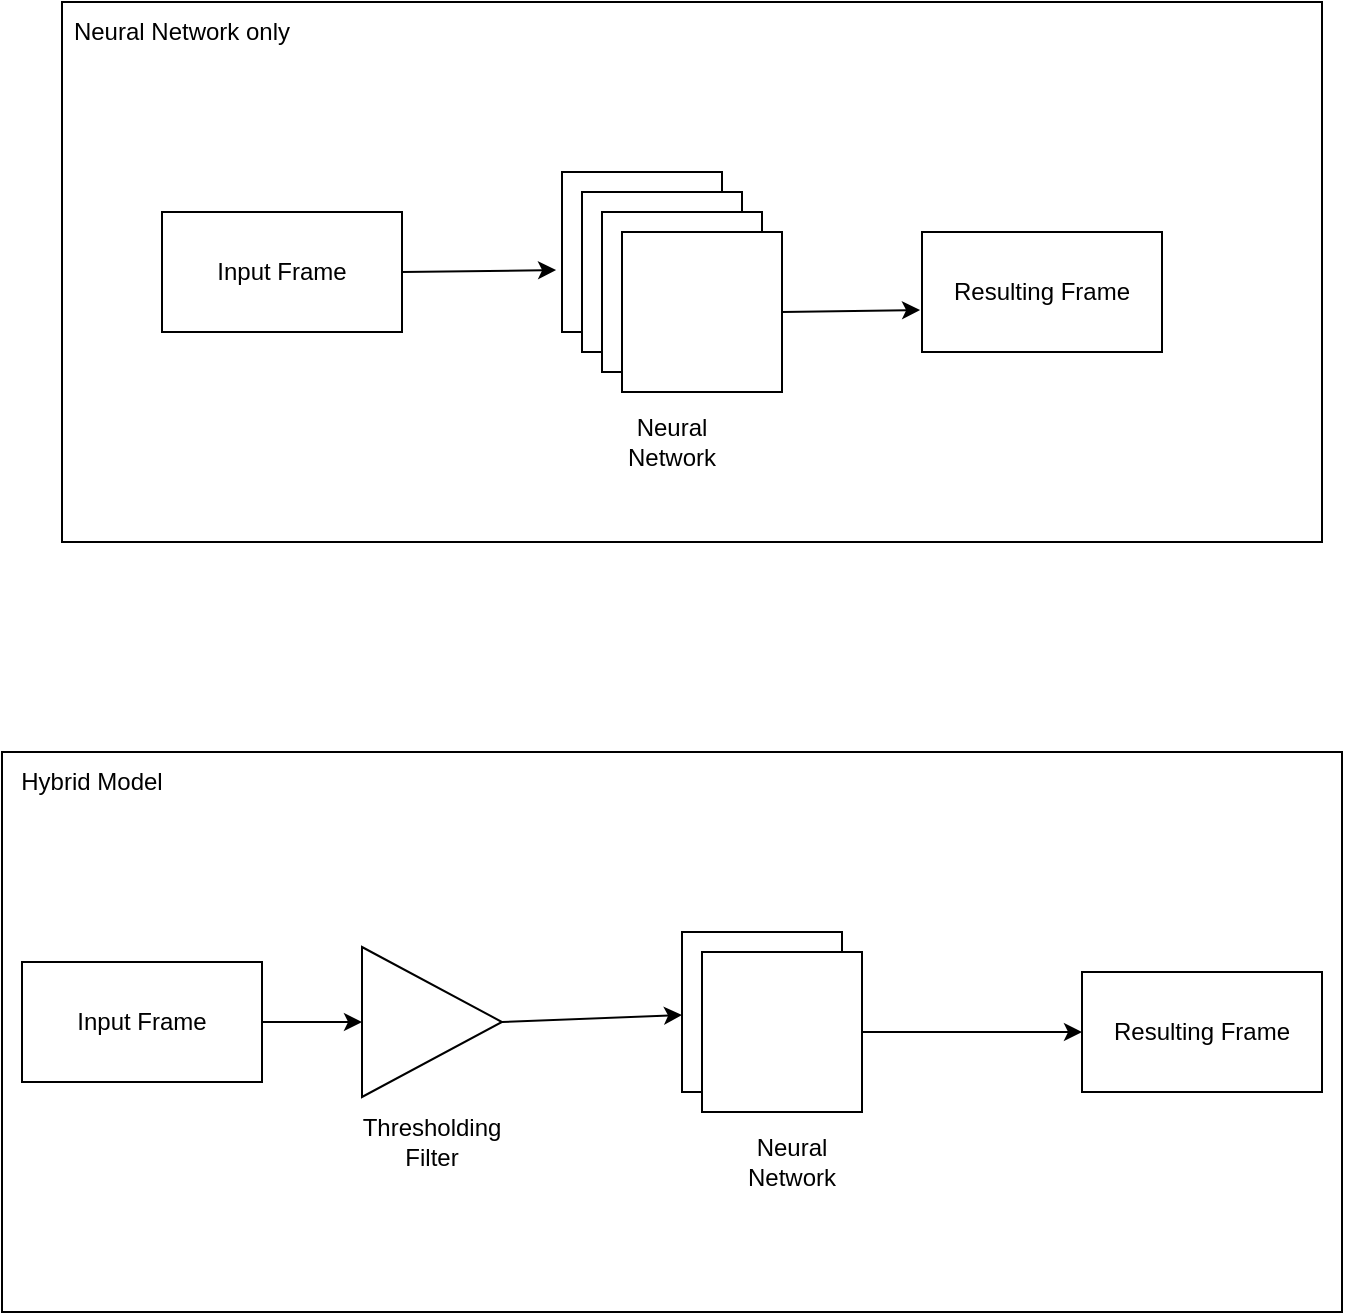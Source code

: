 <mxfile version="20.8.10" type="device"><diagram name="Page-1" id="EI5-IOcQc_Fy36g9558T"><mxGraphModel dx="2058" dy="1188" grid="1" gridSize="10" guides="1" tooltips="1" connect="1" arrows="1" fold="1" page="1" pageScale="1" pageWidth="850" pageHeight="1100" math="0" shadow="0"><root><mxCell id="0"/><mxCell id="1" parent="0"/><mxCell id="X2trofB66SqTR6cNbtRT-14" value="" style="rounded=0;whiteSpace=wrap;html=1;" vertex="1" parent="1"><mxGeometry x="90" y="490" width="670" height="280" as="geometry"/></mxCell><mxCell id="X2trofB66SqTR6cNbtRT-13" value="" style="rounded=0;whiteSpace=wrap;html=1;" vertex="1" parent="1"><mxGeometry x="120" y="115" width="630" height="270" as="geometry"/></mxCell><mxCell id="alVFelxc526ZXQnAc4rm-1" value="Input Frame" style="rounded=0;whiteSpace=wrap;html=1;" parent="1" vertex="1"><mxGeometry x="100" y="595" width="120" height="60" as="geometry"/></mxCell><mxCell id="alVFelxc526ZXQnAc4rm-2" value="" style="endArrow=classic;html=1;rounded=0;exitX=1;exitY=0.5;exitDx=0;exitDy=0;" parent="1" source="alVFelxc526ZXQnAc4rm-10" target="alVFelxc526ZXQnAc4rm-3" edge="1"><mxGeometry width="50" height="50" relative="1" as="geometry"><mxPoint x="420" y="630" as="sourcePoint"/><mxPoint x="430" y="620" as="targetPoint"/></mxGeometry></mxCell><mxCell id="alVFelxc526ZXQnAc4rm-9" value="" style="group" parent="1" vertex="1" connectable="0"><mxGeometry x="430" y="580" width="110" height="150" as="geometry"/></mxCell><mxCell id="alVFelxc526ZXQnAc4rm-7" value="" style="group" parent="alVFelxc526ZXQnAc4rm-9" vertex="1" connectable="0"><mxGeometry width="110" height="130" as="geometry"/></mxCell><mxCell id="alVFelxc526ZXQnAc4rm-3" value="" style="whiteSpace=wrap;html=1;aspect=fixed;" parent="alVFelxc526ZXQnAc4rm-7" vertex="1"><mxGeometry width="80" height="80" as="geometry"/></mxCell><mxCell id="alVFelxc526ZXQnAc4rm-4" value="" style="whiteSpace=wrap;html=1;aspect=fixed;" parent="alVFelxc526ZXQnAc4rm-7" vertex="1"><mxGeometry x="10" y="10" width="80" height="80" as="geometry"/></mxCell><mxCell id="alVFelxc526ZXQnAc4rm-8" value="Neural Network" style="text;html=1;strokeColor=none;fillColor=none;align=center;verticalAlign=middle;whiteSpace=wrap;rounded=0;" parent="alVFelxc526ZXQnAc4rm-7" vertex="1"><mxGeometry x="25" y="100" width="60" height="30" as="geometry"/></mxCell><mxCell id="alVFelxc526ZXQnAc4rm-10" value="Thresholding Filter" style="triangle;whiteSpace=wrap;html=1;spacingTop=120;" parent="1" vertex="1"><mxGeometry x="270" y="587.5" width="70" height="75" as="geometry"/></mxCell><mxCell id="alVFelxc526ZXQnAc4rm-11" value="" style="endArrow=classic;html=1;rounded=0;entryX=0;entryY=0.5;entryDx=0;entryDy=0;exitX=1;exitY=0.5;exitDx=0;exitDy=0;" parent="1" source="alVFelxc526ZXQnAc4rm-1" target="alVFelxc526ZXQnAc4rm-10" edge="1"><mxGeometry width="50" height="50" relative="1" as="geometry"><mxPoint x="160" y="710" as="sourcePoint"/><mxPoint x="255" y="710" as="targetPoint"/></mxGeometry></mxCell><mxCell id="alVFelxc526ZXQnAc4rm-12" value="Resulting Frame" style="rounded=0;whiteSpace=wrap;html=1;" parent="1" vertex="1"><mxGeometry x="630" y="600" width="120" height="60" as="geometry"/></mxCell><mxCell id="alVFelxc526ZXQnAc4rm-13" value="" style="endArrow=classic;html=1;rounded=0;exitX=1;exitY=0.5;exitDx=0;exitDy=0;entryX=0;entryY=0.5;entryDx=0;entryDy=0;" parent="1" source="alVFelxc526ZXQnAc4rm-4" target="alVFelxc526ZXQnAc4rm-12" edge="1"><mxGeometry width="50" height="50" relative="1" as="geometry"><mxPoint x="560" y="630" as="sourcePoint"/><mxPoint x="700" y="710" as="targetPoint"/></mxGeometry></mxCell><mxCell id="X2trofB66SqTR6cNbtRT-8" value="" style="group" vertex="1" connectable="0" parent="1"><mxGeometry x="370" y="200" width="110" height="150" as="geometry"/></mxCell><mxCell id="X2trofB66SqTR6cNbtRT-1" value="" style="group" vertex="1" connectable="0" parent="X2trofB66SqTR6cNbtRT-8"><mxGeometry width="110" height="150" as="geometry"/></mxCell><mxCell id="X2trofB66SqTR6cNbtRT-2" value="" style="group" vertex="1" connectable="0" parent="X2trofB66SqTR6cNbtRT-1"><mxGeometry width="110" height="130" as="geometry"/></mxCell><mxCell id="X2trofB66SqTR6cNbtRT-3" value="" style="whiteSpace=wrap;html=1;aspect=fixed;" vertex="1" parent="X2trofB66SqTR6cNbtRT-2"><mxGeometry width="80" height="80" as="geometry"/></mxCell><mxCell id="X2trofB66SqTR6cNbtRT-4" value="" style="whiteSpace=wrap;html=1;aspect=fixed;" vertex="1" parent="X2trofB66SqTR6cNbtRT-2"><mxGeometry x="10" y="10" width="80" height="80" as="geometry"/></mxCell><mxCell id="X2trofB66SqTR6cNbtRT-5" value="Neural Network" style="text;html=1;strokeColor=none;fillColor=none;align=center;verticalAlign=middle;whiteSpace=wrap;rounded=0;" vertex="1" parent="X2trofB66SqTR6cNbtRT-1"><mxGeometry x="25" y="120" width="60" height="30" as="geometry"/></mxCell><mxCell id="X2trofB66SqTR6cNbtRT-6" value="" style="whiteSpace=wrap;html=1;aspect=fixed;" vertex="1" parent="X2trofB66SqTR6cNbtRT-8"><mxGeometry x="20" y="20" width="80" height="80" as="geometry"/></mxCell><mxCell id="X2trofB66SqTR6cNbtRT-7" value="" style="whiteSpace=wrap;html=1;aspect=fixed;" vertex="1" parent="X2trofB66SqTR6cNbtRT-8"><mxGeometry x="30" y="30" width="80" height="80" as="geometry"/></mxCell><mxCell id="X2trofB66SqTR6cNbtRT-9" value="Input Frame" style="rounded=0;whiteSpace=wrap;html=1;" vertex="1" parent="1"><mxGeometry x="170" y="220" width="120" height="60" as="geometry"/></mxCell><mxCell id="X2trofB66SqTR6cNbtRT-10" value="Resulting Frame" style="rounded=0;whiteSpace=wrap;html=1;" vertex="1" parent="1"><mxGeometry x="550" y="230" width="120" height="60" as="geometry"/></mxCell><mxCell id="X2trofB66SqTR6cNbtRT-11" value="" style="endArrow=classic;html=1;rounded=0;exitX=1;exitY=0.5;exitDx=0;exitDy=0;entryX=-0.037;entryY=0.613;entryDx=0;entryDy=0;entryPerimeter=0;" edge="1" parent="1" source="X2trofB66SqTR6cNbtRT-9" target="X2trofB66SqTR6cNbtRT-3"><mxGeometry width="50" height="50" relative="1" as="geometry"><mxPoint x="290" y="353.46" as="sourcePoint"/><mxPoint x="380" y="349.998" as="targetPoint"/></mxGeometry></mxCell><mxCell id="X2trofB66SqTR6cNbtRT-12" value="" style="endArrow=classic;html=1;rounded=0;exitX=1;exitY=0.5;exitDx=0;exitDy=0;entryX=-0.008;entryY=0.65;entryDx=0;entryDy=0;entryPerimeter=0;" edge="1" parent="1" source="X2trofB66SqTR6cNbtRT-7" target="X2trofB66SqTR6cNbtRT-10"><mxGeometry width="50" height="50" relative="1" as="geometry"><mxPoint x="480" y="343.46" as="sourcePoint"/><mxPoint x="570" y="339.998" as="targetPoint"/></mxGeometry></mxCell><mxCell id="X2trofB66SqTR6cNbtRT-15" value="Hybrid Model" style="text;html=1;strokeColor=none;fillColor=none;align=center;verticalAlign=middle;whiteSpace=wrap;rounded=0;" vertex="1" parent="1"><mxGeometry x="90" y="490" width="90" height="30" as="geometry"/></mxCell><mxCell id="X2trofB66SqTR6cNbtRT-16" value="Neural Network only" style="text;html=1;strokeColor=none;fillColor=none;align=center;verticalAlign=middle;whiteSpace=wrap;rounded=0;" vertex="1" parent="1"><mxGeometry x="120" y="115" width="120" height="30" as="geometry"/></mxCell></root></mxGraphModel></diagram></mxfile>